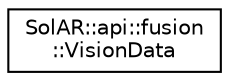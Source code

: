 digraph "Graphical Class Hierarchy"
{
  edge [fontname="Helvetica",fontsize="10",labelfontname="Helvetica",labelfontsize="10"];
  node [fontname="Helvetica",fontsize="10",shape=record];
  rankdir="LR";
  Node0 [label="SolAR::api::fusion\l::VisionData",height=0.2,width=0.4,color="black", fillcolor="white", style="filled",URL="$struct_sol_a_r_1_1api_1_1fusion_1_1_vision_data.html"];
}
